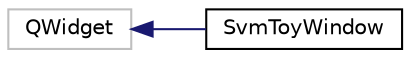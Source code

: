 digraph "Graphical Class Hierarchy"
{
  edge [fontname="Helvetica",fontsize="10",labelfontname="Helvetica",labelfontsize="10"];
  node [fontname="Helvetica",fontsize="10",shape=record];
  rankdir="LR";
  Node663 [label="QWidget",height=0.2,width=0.4,color="grey75", fillcolor="white", style="filled"];
  Node663 -> Node0 [dir="back",color="midnightblue",fontsize="10",style="solid",fontname="Helvetica"];
  Node0 [label="SvmToyWindow",height=0.2,width=0.4,color="black", fillcolor="white", style="filled",URL="$classSvmToyWindow.html"];
}
